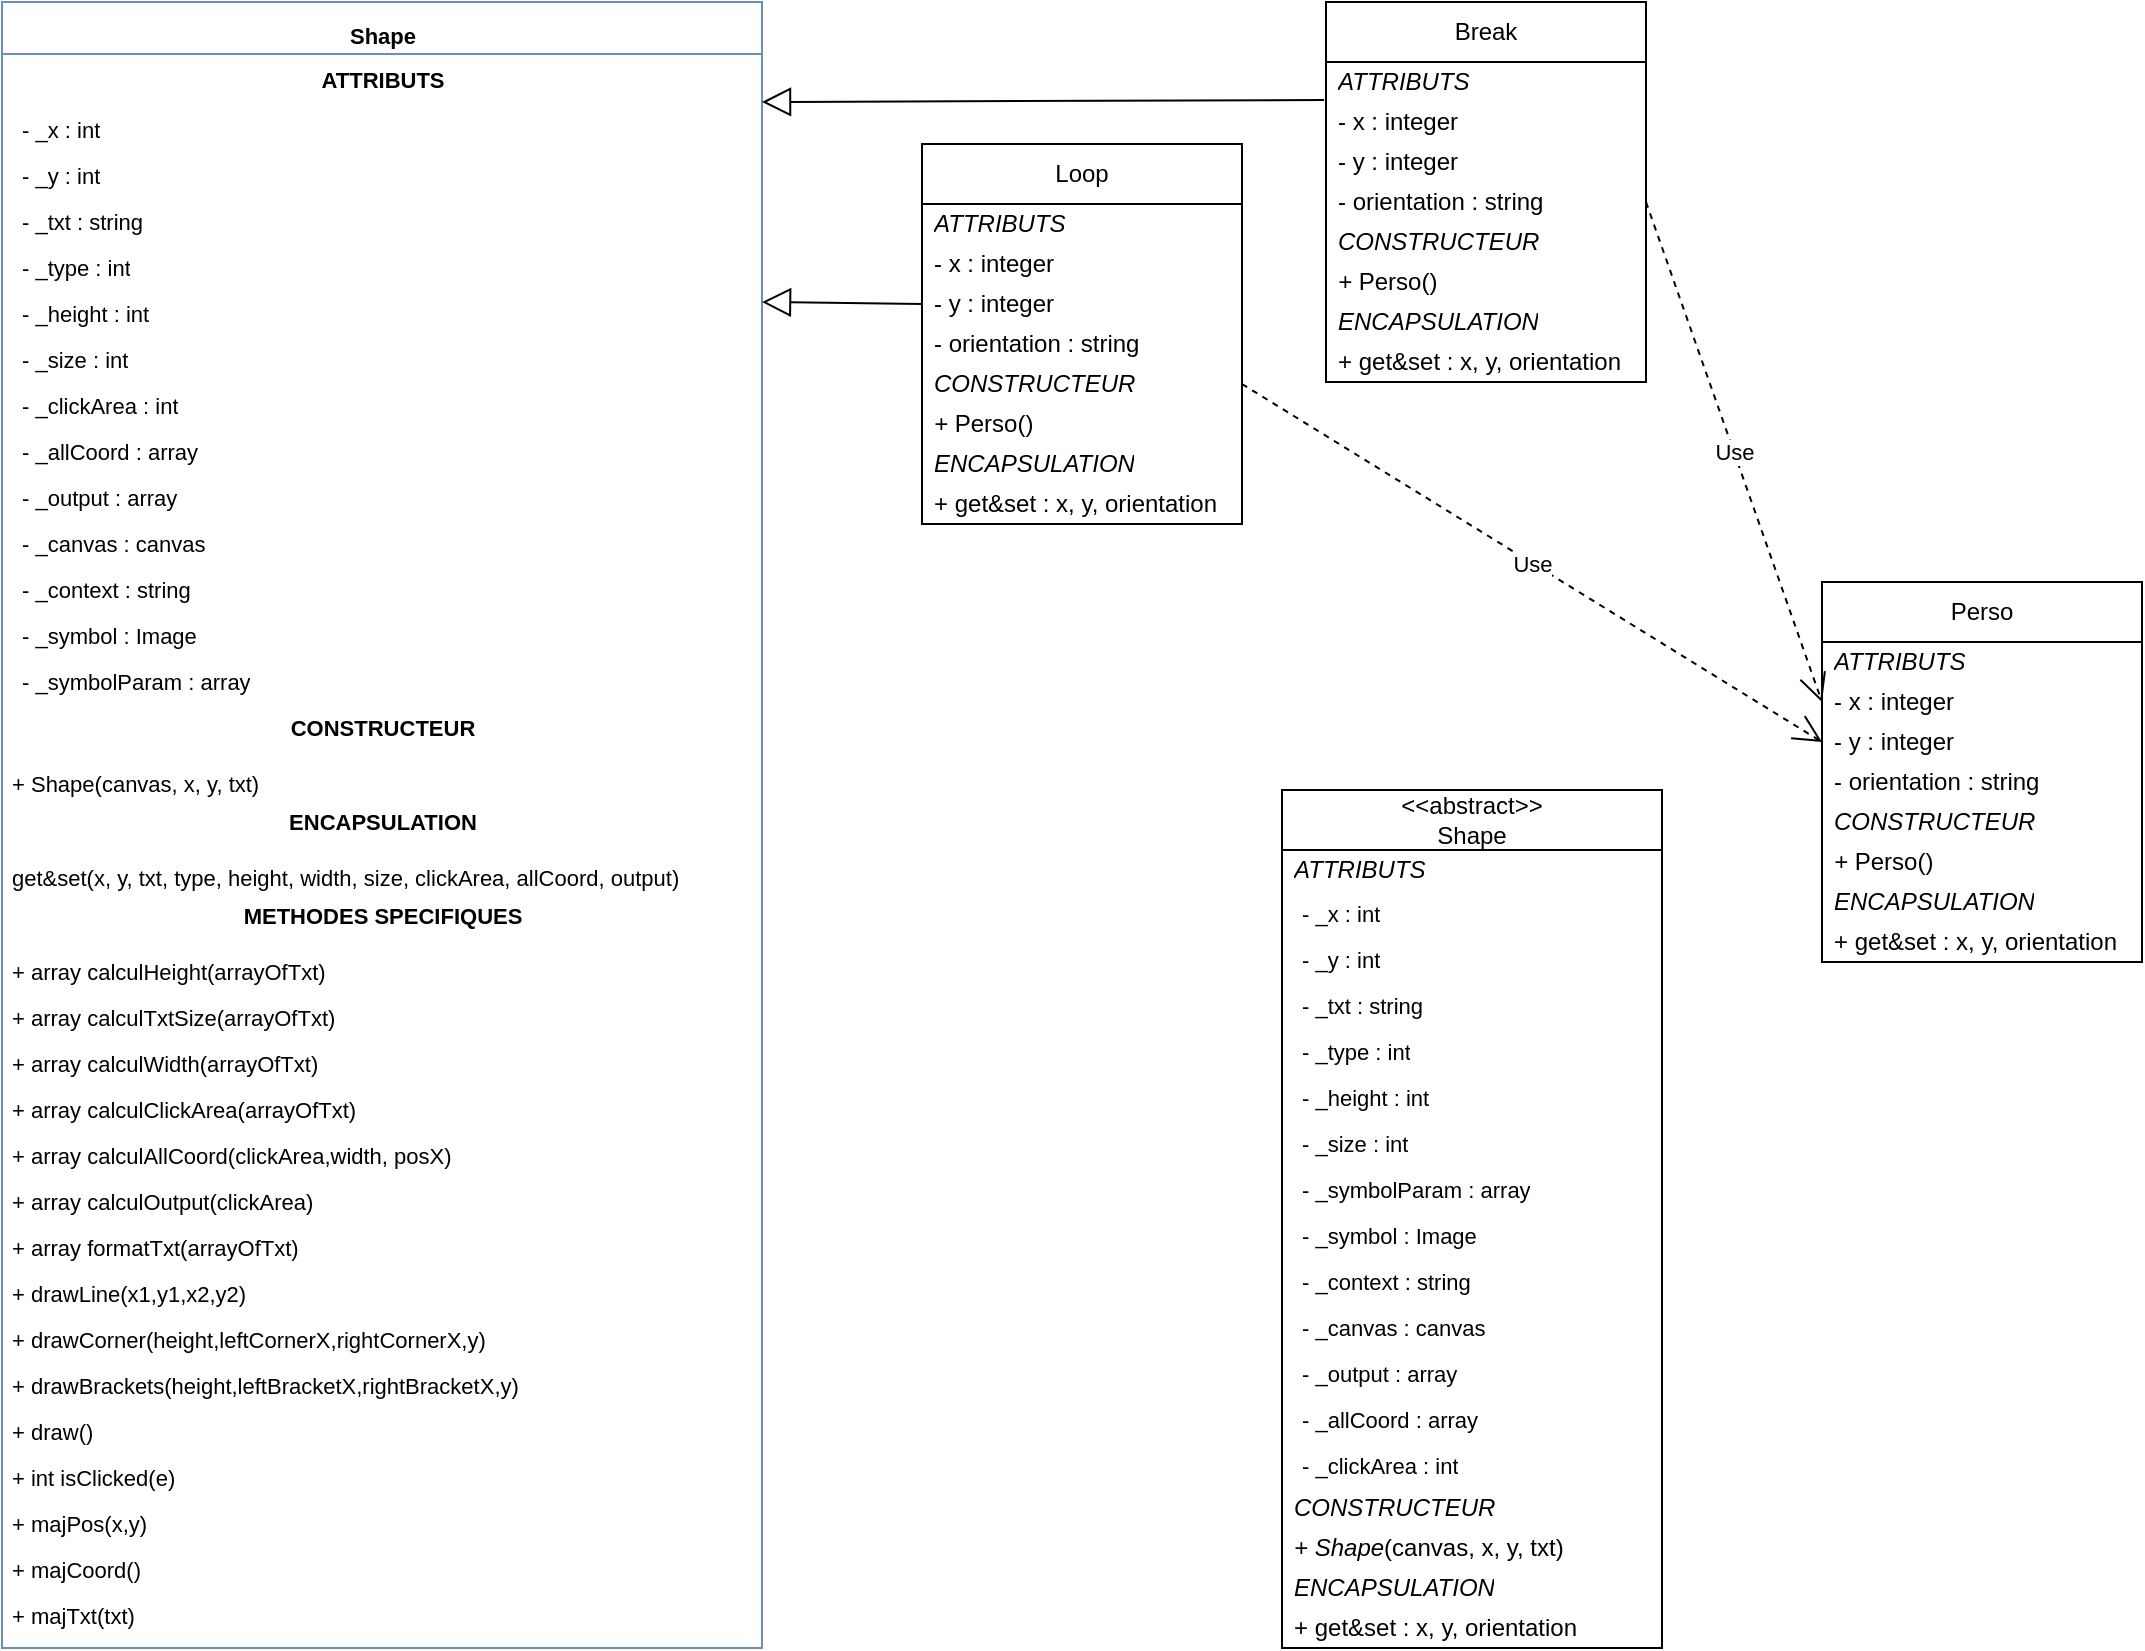 <mxfile version="22.0.0" type="device">
  <diagram id="C5RBs43oDa-KdzZeNtuy" name="Page-1">
    <mxGraphModel dx="1434" dy="758" grid="1" gridSize="10" guides="1" tooltips="1" connect="1" arrows="1" fold="1" page="1" pageScale="1" pageWidth="1169" pageHeight="827" background="#FFFFFF" math="0" shadow="0">
      <root>
        <object label="" id="WIyWlLk6GJQsqaUBKTNV-0">
          <mxCell />
        </object>
        <mxCell id="WIyWlLk6GJQsqaUBKTNV-1" parent="WIyWlLk6GJQsqaUBKTNV-0" />
        <mxCell id="eObDILiY486qWF8WniHs-0" value="Shape" style="swimlane;fontStyle=1;align=center;verticalAlign=top;childLayout=stackLayout;horizontal=1;startSize=26;horizontalStack=0;resizeParent=1;resizeParentMax=0;resizeLast=0;collapsible=1;marginBottom=0;fillColor=none;strokeColor=#6c8ebf;fontSize=11;spacingTop=0;spacing=6;spacingLeft=0;spacingBottom=0;spacingRight=0;html=1;fontFamily=Helvetica;" parent="WIyWlLk6GJQsqaUBKTNV-1" vertex="1">
          <mxGeometry x="60" y="10" width="380" height="823" as="geometry">
            <mxRectangle x="395" y="210" width="100" height="30" as="alternateBounds" />
          </mxGeometry>
        </mxCell>
        <mxCell id="eObDILiY486qWF8WniHs-17" value="ATTRIBUTS" style="text;align=center;fontStyle=1;verticalAlign=middle;spacingLeft=0;spacingRight=0;strokeColor=none;rotatable=0;points=[[0,0.5],[1,0.5]];portConstraint=eastwest;fontSize=11;spacingTop=0;spacing=5;spacingBottom=0;html=1;fillColor=none;fontFamily=Helvetica;" parent="eObDILiY486qWF8WniHs-0" vertex="1">
          <mxGeometry y="26" width="380" height="26" as="geometry" />
        </mxCell>
        <mxCell id="eObDILiY486qWF8WniHs-1" value="- _x : int" style="text;strokeColor=none;fillColor=none;align=left;verticalAlign=middle;spacingLeft=5;spacingRight=0;overflow=hidden;rotatable=0;points=[[0,0.5],[1,0.5]];portConstraint=eastwest;perimeterSpacing=0;fontSize=11;spacingTop=0;spacing=5;spacingBottom=0;html=1;horizontal=1;fontStyle=0;rounded=0;fontFamily=Helvetica;" parent="eObDILiY486qWF8WniHs-0" vertex="1">
          <mxGeometry y="52" width="380" height="23" as="geometry" />
        </mxCell>
        <mxCell id="eObDILiY486qWF8WniHs-4" value="- _y : int" style="text;strokeColor=none;fillColor=none;align=left;verticalAlign=middle;spacingLeft=5;spacingRight=0;overflow=hidden;rotatable=0;points=[[0,0.5],[1,0.5]];portConstraint=eastwest;perimeterSpacing=0;fontSize=11;spacingTop=0;spacing=5;spacingBottom=0;html=1;fontFamily=Helvetica;" parent="eObDILiY486qWF8WniHs-0" vertex="1">
          <mxGeometry y="75" width="380" height="23" as="geometry" />
        </mxCell>
        <mxCell id="eObDILiY486qWF8WniHs-5" value="- _txt : string" style="text;strokeColor=none;fillColor=none;align=left;verticalAlign=middle;spacingLeft=5;spacingRight=0;overflow=hidden;rotatable=0;points=[[0,0.5],[1,0.5]];portConstraint=eastwest;perimeterSpacing=0;fontSize=11;spacingTop=0;spacing=5;spacingBottom=0;html=1;fontFamily=Helvetica;" parent="eObDILiY486qWF8WniHs-0" vertex="1">
          <mxGeometry y="98" width="380" height="23" as="geometry" />
        </mxCell>
        <mxCell id="eObDILiY486qWF8WniHs-6" value="- _type : int" style="text;strokeColor=none;fillColor=none;align=left;verticalAlign=middle;spacingLeft=5;spacingRight=0;overflow=hidden;rotatable=0;points=[[0,0.5],[1,0.5]];portConstraint=eastwest;perimeterSpacing=0;fontSize=11;spacingTop=0;spacing=5;spacingBottom=0;html=1;fontFamily=Helvetica;" parent="eObDILiY486qWF8WniHs-0" vertex="1">
          <mxGeometry y="121" width="380" height="23" as="geometry" />
        </mxCell>
        <mxCell id="eObDILiY486qWF8WniHs-7" value="- _height : int" style="text;strokeColor=none;fillColor=none;align=left;verticalAlign=middle;spacingLeft=5;spacingRight=0;overflow=hidden;rotatable=0;points=[[0,0.5],[1,0.5]];portConstraint=eastwest;perimeterSpacing=0;fontSize=11;spacingTop=0;spacing=5;spacingBottom=0;html=1;fontFamily=Helvetica;" parent="eObDILiY486qWF8WniHs-0" vertex="1">
          <mxGeometry y="144" width="380" height="23" as="geometry" />
        </mxCell>
        <mxCell id="eObDILiY486qWF8WniHs-8" value="- _size : int" style="text;strokeColor=none;fillColor=none;align=left;verticalAlign=middle;spacingLeft=5;spacingRight=0;overflow=hidden;rotatable=0;points=[[0,0.5],[1,0.5]];portConstraint=eastwest;perimeterSpacing=0;fontSize=11;spacingTop=0;spacing=5;spacingBottom=0;html=1;fontFamily=Helvetica;" parent="eObDILiY486qWF8WniHs-0" vertex="1">
          <mxGeometry y="167" width="380" height="23" as="geometry" />
        </mxCell>
        <mxCell id="eObDILiY486qWF8WniHs-10" value="- _clickArea : int" style="text;strokeColor=none;fillColor=none;align=left;verticalAlign=middle;spacingLeft=5;spacingRight=0;overflow=hidden;rotatable=0;points=[[0,0.5],[1,0.5]];portConstraint=eastwest;perimeterSpacing=0;fontSize=11;spacingTop=0;spacing=5;spacingBottom=0;html=1;fontFamily=Helvetica;" parent="eObDILiY486qWF8WniHs-0" vertex="1">
          <mxGeometry y="190" width="380" height="23" as="geometry" />
        </mxCell>
        <mxCell id="eObDILiY486qWF8WniHs-9" value="- _allCoord : array" style="text;strokeColor=none;fillColor=none;align=left;verticalAlign=middle;spacingLeft=5;spacingRight=0;overflow=hidden;rotatable=0;points=[[0,0.5],[1,0.5]];portConstraint=eastwest;perimeterSpacing=0;fontSize=11;spacingTop=0;spacing=5;spacingBottom=0;html=1;fontFamily=Helvetica;" parent="eObDILiY486qWF8WniHs-0" vertex="1">
          <mxGeometry y="213" width="380" height="23" as="geometry" />
        </mxCell>
        <mxCell id="eObDILiY486qWF8WniHs-12" value="- _output : array" style="text;strokeColor=none;fillColor=none;align=left;verticalAlign=middle;spacingLeft=5;spacingRight=0;overflow=hidden;rotatable=0;points=[[0,0.5],[1,0.5]];portConstraint=eastwest;perimeterSpacing=0;fontSize=11;spacingTop=0;spacing=5;spacingBottom=0;html=1;fontFamily=Helvetica;" parent="eObDILiY486qWF8WniHs-0" vertex="1">
          <mxGeometry y="236" width="380" height="23" as="geometry" />
        </mxCell>
        <mxCell id="eObDILiY486qWF8WniHs-14" value="- _canvas : canvas" style="text;strokeColor=none;fillColor=none;align=left;verticalAlign=middle;spacingLeft=5;spacingRight=0;overflow=hidden;rotatable=0;points=[[0,0.5],[1,0.5]];portConstraint=eastwest;perimeterSpacing=0;fontSize=11;spacingTop=0;spacing=5;spacingBottom=0;html=1;fontFamily=Helvetica;" parent="eObDILiY486qWF8WniHs-0" vertex="1">
          <mxGeometry y="259" width="380" height="23" as="geometry" />
        </mxCell>
        <mxCell id="eObDILiY486qWF8WniHs-13" value="- _context : string" style="text;strokeColor=none;fillColor=none;align=left;verticalAlign=middle;spacingLeft=5;spacingRight=0;overflow=hidden;rotatable=0;points=[[0,0.5],[1,0.5]];portConstraint=eastwest;perimeterSpacing=0;fontSize=11;spacingTop=0;spacing=5;spacingBottom=0;html=1;fontFamily=Helvetica;" parent="eObDILiY486qWF8WniHs-0" vertex="1">
          <mxGeometry y="282" width="380" height="23" as="geometry" />
        </mxCell>
        <mxCell id="eObDILiY486qWF8WniHs-15" value="- _symbol : Image" style="text;strokeColor=none;fillColor=none;align=left;verticalAlign=middle;spacingLeft=5;spacingRight=0;overflow=hidden;rotatable=0;points=[[0,0.5],[1,0.5]];portConstraint=eastwest;perimeterSpacing=0;fontSize=11;spacingTop=0;spacing=5;spacingBottom=0;html=1;fontFamily=Helvetica;" parent="eObDILiY486qWF8WniHs-0" vertex="1">
          <mxGeometry y="305" width="380" height="23" as="geometry" />
        </mxCell>
        <mxCell id="eObDILiY486qWF8WniHs-11" value="- _symbolParam : array" style="text;strokeColor=none;fillColor=none;align=left;verticalAlign=middle;spacingLeft=5;spacingRight=0;overflow=hidden;rotatable=0;points=[[0,0.5],[1,0.5]];portConstraint=eastwest;perimeterSpacing=0;fontSize=11;spacingTop=0;spacing=5;spacingBottom=0;html=1;fontFamily=Helvetica;" parent="eObDILiY486qWF8WniHs-0" vertex="1">
          <mxGeometry y="328" width="380" height="23" as="geometry" />
        </mxCell>
        <mxCell id="eObDILiY486qWF8WniHs-18" value="CONSTRUCTEUR" style="text;align=center;fontStyle=1;verticalAlign=middle;spacingLeft=0;spacingRight=0;rotatable=0;points=[[0,0.5],[1,0.5]];portConstraint=eastwest;fillColor=none;perimeterSpacing=0;fontSize=11;spacingTop=0;spacing=5;spacingBottom=0;html=1;fontFamily=Helvetica;" parent="eObDILiY486qWF8WniHs-0" vertex="1">
          <mxGeometry y="351" width="380" height="24" as="geometry" />
        </mxCell>
        <mxCell id="eObDILiY486qWF8WniHs-3" value="+ Shape(canvas, x, y, txt)" style="text;strokeColor=none;fillColor=none;align=left;verticalAlign=top;spacingLeft=0;spacingRight=0;overflow=hidden;rotatable=0;points=[[0,0.5],[1,0.5]];portConstraint=eastwest;perimeterSpacing=0;fontSize=11;spacingTop=0;spacing=5;spacingBottom=0;html=1;fontFamily=Helvetica;" parent="eObDILiY486qWF8WniHs-0" vertex="1">
          <mxGeometry y="375" width="380" height="23" as="geometry" />
        </mxCell>
        <mxCell id="eObDILiY486qWF8WniHs-39" value="ENCAPSULATION" style="text;align=center;fontStyle=1;verticalAlign=middle;spacingLeft=0;spacingRight=0;rotatable=0;points=[[0,0.5],[1,0.5]];portConstraint=eastwest;fillColor=none;perimeterSpacing=0;fontSize=11;spacingTop=0;spacing=5;spacingBottom=0;html=1;fontFamily=Helvetica;" parent="eObDILiY486qWF8WniHs-0" vertex="1">
          <mxGeometry y="398" width="380" height="24" as="geometry" />
        </mxCell>
        <mxCell id="eObDILiY486qWF8WniHs-40" value="get&amp;amp;set(x, y, txt, type, height, width, size, clickArea, allCoord, output)" style="text;strokeColor=none;fillColor=none;align=left;verticalAlign=top;spacingLeft=0;spacingRight=0;overflow=hidden;rotatable=0;points=[[0,0.5],[1,0.5]];portConstraint=eastwest;perimeterSpacing=0;fontSize=11;spacingTop=0;spacing=5;spacingBottom=0;html=1;fontFamily=Helvetica;" parent="eObDILiY486qWF8WniHs-0" vertex="1">
          <mxGeometry y="422" width="380" height="23" as="geometry" />
        </mxCell>
        <mxCell id="eObDILiY486qWF8WniHs-41" value="METHODES SPECIFIQUES" style="text;align=center;fontStyle=1;verticalAlign=middle;spacingLeft=0;spacingRight=0;rotatable=0;points=[[0,0.5],[1,0.5]];portConstraint=eastwest;fillColor=none;perimeterSpacing=0;fontSize=11;spacingTop=0;spacing=5;spacingBottom=0;html=1;fontFamily=Helvetica;" parent="eObDILiY486qWF8WniHs-0" vertex="1">
          <mxGeometry y="445" width="380" height="24" as="geometry" />
        </mxCell>
        <mxCell id="eObDILiY486qWF8WniHs-43" value="+ array calculHeight(arrayOfTxt)" style="text;strokeColor=none;fillColor=none;align=left;verticalAlign=top;spacingLeft=0;spacingRight=0;overflow=hidden;rotatable=0;points=[[0,0.5],[1,0.5]];portConstraint=eastwest;perimeterSpacing=0;fontSize=11;spacingTop=0;spacing=5;spacingBottom=0;html=1;fontFamily=Helvetica;" parent="eObDILiY486qWF8WniHs-0" vertex="1">
          <mxGeometry y="469" width="380" height="23" as="geometry" />
        </mxCell>
        <mxCell id="eObDILiY486qWF8WniHs-44" value="+ array calculTxtSize(arrayOfTxt)" style="text;strokeColor=none;fillColor=none;align=left;verticalAlign=top;spacingLeft=0;spacingRight=0;overflow=hidden;rotatable=0;points=[[0,0.5],[1,0.5]];portConstraint=eastwest;perimeterSpacing=0;fontSize=11;spacingTop=0;spacing=5;spacingBottom=0;html=1;fontFamily=Helvetica;" parent="eObDILiY486qWF8WniHs-0" vertex="1">
          <mxGeometry y="492" width="380" height="23" as="geometry" />
        </mxCell>
        <mxCell id="eObDILiY486qWF8WniHs-45" value="+ array calculWidth(arrayOfTxt)" style="text;strokeColor=none;fillColor=none;align=left;verticalAlign=top;spacingLeft=0;spacingRight=0;overflow=hidden;rotatable=0;points=[[0,0.5],[1,0.5]];portConstraint=eastwest;perimeterSpacing=0;fontSize=11;spacingTop=0;spacing=5;spacingBottom=0;html=1;fontFamily=Helvetica;" parent="eObDILiY486qWF8WniHs-0" vertex="1">
          <mxGeometry y="515" width="380" height="23" as="geometry" />
        </mxCell>
        <mxCell id="eObDILiY486qWF8WniHs-46" value="+ array calculClickArea(arrayOfTxt)" style="text;strokeColor=none;fillColor=none;align=left;verticalAlign=top;spacingLeft=0;spacingRight=0;overflow=hidden;rotatable=0;points=[[0,0.5],[1,0.5]];portConstraint=eastwest;perimeterSpacing=0;fontSize=11;spacingTop=0;spacing=5;spacingBottom=0;html=1;fontFamily=Helvetica;" parent="eObDILiY486qWF8WniHs-0" vertex="1">
          <mxGeometry y="538" width="380" height="23" as="geometry" />
        </mxCell>
        <mxCell id="eObDILiY486qWF8WniHs-47" value="+ array calculAllCoord(clickArea,width, posX)" style="text;strokeColor=none;fillColor=none;align=left;verticalAlign=top;spacingLeft=0;spacingRight=0;overflow=hidden;rotatable=0;points=[[0,0.5],[1,0.5]];portConstraint=eastwest;perimeterSpacing=0;fontSize=11;spacingTop=0;spacing=5;spacingBottom=0;html=1;fontFamily=Helvetica;" parent="eObDILiY486qWF8WniHs-0" vertex="1">
          <mxGeometry y="561" width="380" height="23" as="geometry" />
        </mxCell>
        <mxCell id="eObDILiY486qWF8WniHs-48" value="+ array calculOutput(clickArea)" style="text;strokeColor=none;fillColor=none;align=left;verticalAlign=top;spacingLeft=0;spacingRight=0;overflow=hidden;rotatable=0;points=[[0,0.5],[1,0.5]];portConstraint=eastwest;perimeterSpacing=0;fontSize=11;spacingTop=0;spacing=5;spacingBottom=0;html=1;fontFamily=Helvetica;" parent="eObDILiY486qWF8WniHs-0" vertex="1">
          <mxGeometry y="584" width="380" height="23" as="geometry" />
        </mxCell>
        <mxCell id="eObDILiY486qWF8WniHs-49" value="+ array formatTxt(arrayOfTxt)" style="text;strokeColor=none;fillColor=none;align=left;verticalAlign=top;spacingLeft=0;spacingRight=0;overflow=hidden;rotatable=0;points=[[0,0.5],[1,0.5]];portConstraint=eastwest;perimeterSpacing=0;fontSize=11;spacingTop=0;spacing=5;spacingBottom=0;html=1;fontFamily=Helvetica;" parent="eObDILiY486qWF8WniHs-0" vertex="1">
          <mxGeometry y="607" width="380" height="23" as="geometry" />
        </mxCell>
        <mxCell id="eObDILiY486qWF8WniHs-50" value="+ drawLine(x1,y1,x2,y2)" style="text;strokeColor=none;fillColor=none;align=left;verticalAlign=top;spacingLeft=0;spacingRight=0;overflow=hidden;rotatable=0;points=[[0,0.5],[1,0.5]];portConstraint=eastwest;perimeterSpacing=0;fontSize=11;spacingTop=0;spacing=5;spacingBottom=0;html=1;fontFamily=Helvetica;" parent="eObDILiY486qWF8WniHs-0" vertex="1">
          <mxGeometry y="630" width="380" height="23" as="geometry" />
        </mxCell>
        <mxCell id="eObDILiY486qWF8WniHs-51" value="+ drawCorner(height,leftCornerX,rightCornerX,y)" style="text;strokeColor=none;fillColor=none;align=left;verticalAlign=top;spacingLeft=0;spacingRight=0;overflow=hidden;rotatable=0;points=[[0,0.5],[1,0.5]];portConstraint=eastwest;perimeterSpacing=0;fontSize=11;spacingTop=0;spacing=5;spacingBottom=0;html=1;fontFamily=Helvetica;" parent="eObDILiY486qWF8WniHs-0" vertex="1">
          <mxGeometry y="653" width="380" height="23" as="geometry" />
        </mxCell>
        <mxCell id="eObDILiY486qWF8WniHs-52" value="+ drawBrackets(height,leftBracketX,rightBracketX,y)" style="text;strokeColor=none;fillColor=none;align=left;verticalAlign=top;spacingLeft=0;spacingRight=0;overflow=hidden;rotatable=0;points=[[0,0.5],[1,0.5]];portConstraint=eastwest;perimeterSpacing=0;fontSize=11;spacingTop=0;spacing=5;spacingBottom=0;html=1;fontFamily=Helvetica;" parent="eObDILiY486qWF8WniHs-0" vertex="1">
          <mxGeometry y="676" width="380" height="23" as="geometry" />
        </mxCell>
        <mxCell id="eObDILiY486qWF8WniHs-53" value="+ draw()" style="text;strokeColor=none;fillColor=none;align=left;verticalAlign=top;spacingLeft=0;spacingRight=0;overflow=hidden;rotatable=0;points=[[0,0.5],[1,0.5]];portConstraint=eastwest;perimeterSpacing=0;fontSize=11;spacingTop=0;spacing=5;spacingBottom=0;html=1;fontFamily=Helvetica;" parent="eObDILiY486qWF8WniHs-0" vertex="1">
          <mxGeometry y="699" width="380" height="23" as="geometry" />
        </mxCell>
        <mxCell id="eObDILiY486qWF8WniHs-54" value="+ int isClicked(e)" style="text;strokeColor=none;fillColor=none;align=left;verticalAlign=top;spacingLeft=0;spacingRight=0;overflow=hidden;rotatable=0;points=[[0,0.5],[1,0.5]];portConstraint=eastwest;perimeterSpacing=0;fontSize=11;spacingTop=0;spacing=5;spacingBottom=0;html=1;fontFamily=Helvetica;" parent="eObDILiY486qWF8WniHs-0" vertex="1">
          <mxGeometry y="722" width="380" height="23" as="geometry" />
        </mxCell>
        <mxCell id="eObDILiY486qWF8WniHs-55" value="+ majPos(x,y)" style="text;strokeColor=none;fillColor=none;align=left;verticalAlign=top;spacingLeft=0;spacingRight=0;overflow=hidden;rotatable=0;points=[[0,0.5],[1,0.5]];portConstraint=eastwest;perimeterSpacing=0;fontSize=11;spacingTop=0;spacing=5;spacingBottom=0;html=1;fontFamily=Helvetica;" parent="eObDILiY486qWF8WniHs-0" vertex="1">
          <mxGeometry y="745" width="380" height="23" as="geometry" />
        </mxCell>
        <mxCell id="eObDILiY486qWF8WniHs-56" value="+ majCoord()" style="text;strokeColor=none;fillColor=none;align=left;verticalAlign=top;spacingLeft=0;spacingRight=0;overflow=hidden;rotatable=0;points=[[0,0.5],[1,0.5]];portConstraint=eastwest;perimeterSpacing=0;fontSize=11;spacingTop=0;spacing=5;spacingBottom=0;html=1;fontFamily=Helvetica;" parent="eObDILiY486qWF8WniHs-0" vertex="1">
          <mxGeometry y="768" width="380" height="23" as="geometry" />
        </mxCell>
        <mxCell id="eObDILiY486qWF8WniHs-57" value="+ majTxt(txt)" style="text;strokeColor=none;fillColor=none;align=left;verticalAlign=top;spacingLeft=0;spacingRight=0;overflow=hidden;rotatable=0;points=[[0,0.5],[1,0.5]];portConstraint=eastwest;perimeterSpacing=0;fontSize=11;spacingTop=0;spacing=5;spacingBottom=0;html=1;fontFamily=Helvetica;" parent="eObDILiY486qWF8WniHs-0" vertex="1">
          <mxGeometry y="791" width="380" height="32" as="geometry" />
        </mxCell>
        <mxCell id="jReY5tnEvBA8gq-XODpn-18" value="" style="endArrow=block;endFill=0;endSize=12;html=1;rounded=0;exitX=0;exitY=0.75;exitDx=0;exitDy=0;" parent="WIyWlLk6GJQsqaUBKTNV-1" edge="1">
          <mxGeometry width="160" relative="1" as="geometry">
            <mxPoint x="520" y="161" as="sourcePoint" />
            <mxPoint x="440" y="160" as="targetPoint" />
          </mxGeometry>
        </mxCell>
        <mxCell id="jReY5tnEvBA8gq-XODpn-20" value="" style="endArrow=block;endFill=0;endSize=12;html=1;rounded=0;exitX=-0.006;exitY=-0.05;exitDx=0;exitDy=0;exitPerimeter=0;" parent="WIyWlLk6GJQsqaUBKTNV-1" edge="1" source="Cp5dXDAyoMlp6LhII3mg-16">
          <mxGeometry width="160" relative="1" as="geometry">
            <mxPoint x="520" y="61" as="sourcePoint" />
            <mxPoint x="440" y="60" as="targetPoint" />
          </mxGeometry>
        </mxCell>
        <mxCell id="Cp5dXDAyoMlp6LhII3mg-0" value="Perso" style="swimlane;fontStyle=0;childLayout=stackLayout;horizontal=1;startSize=30;horizontalStack=0;resizeParent=1;resizeParentMax=0;resizeLast=0;collapsible=1;marginBottom=0;whiteSpace=wrap;html=1;" vertex="1" parent="WIyWlLk6GJQsqaUBKTNV-1">
          <mxGeometry x="970" y="300" width="160" height="190" as="geometry" />
        </mxCell>
        <mxCell id="Cp5dXDAyoMlp6LhII3mg-1" value="&lt;i&gt;ATTRIBUTS&lt;/i&gt;" style="text;strokeColor=none;fillColor=none;align=left;verticalAlign=middle;spacingLeft=4;spacingRight=4;overflow=hidden;points=[[0,0.5],[1,0.5]];portConstraint=eastwest;rotatable=0;whiteSpace=wrap;html=1;" vertex="1" parent="Cp5dXDAyoMlp6LhII3mg-0">
          <mxGeometry y="30" width="160" height="20" as="geometry" />
        </mxCell>
        <mxCell id="Cp5dXDAyoMlp6LhII3mg-2" value="- x : integer" style="text;strokeColor=none;fillColor=none;align=left;verticalAlign=middle;spacingLeft=4;spacingRight=4;overflow=hidden;points=[[0,0.5],[1,0.5]];portConstraint=eastwest;rotatable=0;whiteSpace=wrap;html=1;" vertex="1" parent="Cp5dXDAyoMlp6LhII3mg-0">
          <mxGeometry y="50" width="160" height="20" as="geometry" />
        </mxCell>
        <mxCell id="Cp5dXDAyoMlp6LhII3mg-3" value="- y : integer" style="text;strokeColor=none;fillColor=none;align=left;verticalAlign=middle;spacingLeft=4;spacingRight=4;overflow=hidden;points=[[0,0.5],[1,0.5]];portConstraint=eastwest;rotatable=0;whiteSpace=wrap;html=1;" vertex="1" parent="Cp5dXDAyoMlp6LhII3mg-0">
          <mxGeometry y="70" width="160" height="20" as="geometry" />
        </mxCell>
        <mxCell id="Cp5dXDAyoMlp6LhII3mg-4" value="- orientation : string" style="text;strokeColor=none;fillColor=none;align=left;verticalAlign=middle;spacingLeft=4;spacingRight=4;overflow=hidden;points=[[0,0.5],[1,0.5]];portConstraint=eastwest;rotatable=0;whiteSpace=wrap;html=1;" vertex="1" parent="Cp5dXDAyoMlp6LhII3mg-0">
          <mxGeometry y="90" width="160" height="20" as="geometry" />
        </mxCell>
        <mxCell id="Cp5dXDAyoMlp6LhII3mg-5" value="&lt;i&gt;CONSTRUCTEUR&lt;/i&gt;" style="text;strokeColor=none;fillColor=none;align=left;verticalAlign=middle;spacingLeft=4;spacingRight=4;overflow=hidden;points=[[0,0.5],[1,0.5]];portConstraint=eastwest;rotatable=0;whiteSpace=wrap;html=1;" vertex="1" parent="Cp5dXDAyoMlp6LhII3mg-0">
          <mxGeometry y="110" width="160" height="20" as="geometry" />
        </mxCell>
        <mxCell id="Cp5dXDAyoMlp6LhII3mg-6" value="&lt;i&gt;+ &lt;/i&gt;Perso()&lt;span style=&quot;white-space: pre;&quot;&gt;&#x9;&lt;/span&gt;" style="text;strokeColor=none;fillColor=none;align=left;verticalAlign=middle;spacingLeft=4;spacingRight=4;overflow=hidden;points=[[0,0.5],[1,0.5]];portConstraint=eastwest;rotatable=0;whiteSpace=wrap;html=1;" vertex="1" parent="Cp5dXDAyoMlp6LhII3mg-0">
          <mxGeometry y="130" width="160" height="20" as="geometry" />
        </mxCell>
        <mxCell id="Cp5dXDAyoMlp6LhII3mg-7" value="&lt;i&gt;ENCAPSULATION&lt;/i&gt;" style="text;strokeColor=none;fillColor=none;align=left;verticalAlign=middle;spacingLeft=4;spacingRight=4;overflow=hidden;points=[[0,0.5],[1,0.5]];portConstraint=eastwest;rotatable=0;whiteSpace=wrap;html=1;" vertex="1" parent="Cp5dXDAyoMlp6LhII3mg-0">
          <mxGeometry y="150" width="160" height="20" as="geometry" />
        </mxCell>
        <mxCell id="Cp5dXDAyoMlp6LhII3mg-8" value="+ get&amp;amp;set : x, y, orientation" style="text;strokeColor=none;fillColor=none;align=left;verticalAlign=middle;spacingLeft=4;spacingRight=4;overflow=hidden;points=[[0,0.5],[1,0.5]];portConstraint=eastwest;rotatable=0;whiteSpace=wrap;html=1;" vertex="1" parent="Cp5dXDAyoMlp6LhII3mg-0">
          <mxGeometry y="170" width="160" height="20" as="geometry" />
        </mxCell>
        <mxCell id="Cp5dXDAyoMlp6LhII3mg-13" value="Use" style="endArrow=open;endSize=12;dashed=1;html=1;rounded=0;exitX=1;exitY=0.5;exitDx=0;exitDy=0;entryX=0;entryY=0.5;entryDx=0;entryDy=0;" edge="1" parent="WIyWlLk6GJQsqaUBKTNV-1" target="Cp5dXDAyoMlp6LhII3mg-2" source="Cp5dXDAyoMlp6LhII3mg-18">
          <mxGeometry width="160" relative="1" as="geometry">
            <mxPoint x="660" y="85" as="sourcePoint" />
            <mxPoint x="930" y="350" as="targetPoint" />
          </mxGeometry>
        </mxCell>
        <mxCell id="Cp5dXDAyoMlp6LhII3mg-14" value="Break" style="swimlane;fontStyle=0;childLayout=stackLayout;horizontal=1;startSize=30;horizontalStack=0;resizeParent=1;resizeParentMax=0;resizeLast=0;collapsible=1;marginBottom=0;whiteSpace=wrap;html=1;" vertex="1" parent="WIyWlLk6GJQsqaUBKTNV-1">
          <mxGeometry x="722" y="10" width="160" height="190" as="geometry" />
        </mxCell>
        <mxCell id="Cp5dXDAyoMlp6LhII3mg-15" value="&lt;i&gt;ATTRIBUTS&lt;/i&gt;" style="text;strokeColor=none;fillColor=none;align=left;verticalAlign=middle;spacingLeft=4;spacingRight=4;overflow=hidden;points=[[0,0.5],[1,0.5]];portConstraint=eastwest;rotatable=0;whiteSpace=wrap;html=1;" vertex="1" parent="Cp5dXDAyoMlp6LhII3mg-14">
          <mxGeometry y="30" width="160" height="20" as="geometry" />
        </mxCell>
        <mxCell id="Cp5dXDAyoMlp6LhII3mg-16" value="- x : integer" style="text;strokeColor=none;fillColor=none;align=left;verticalAlign=middle;spacingLeft=4;spacingRight=4;overflow=hidden;points=[[0,0.5],[1,0.5]];portConstraint=eastwest;rotatable=0;whiteSpace=wrap;html=1;" vertex="1" parent="Cp5dXDAyoMlp6LhII3mg-14">
          <mxGeometry y="50" width="160" height="20" as="geometry" />
        </mxCell>
        <mxCell id="Cp5dXDAyoMlp6LhII3mg-17" value="- y : integer" style="text;strokeColor=none;fillColor=none;align=left;verticalAlign=middle;spacingLeft=4;spacingRight=4;overflow=hidden;points=[[0,0.5],[1,0.5]];portConstraint=eastwest;rotatable=0;whiteSpace=wrap;html=1;" vertex="1" parent="Cp5dXDAyoMlp6LhII3mg-14">
          <mxGeometry y="70" width="160" height="20" as="geometry" />
        </mxCell>
        <mxCell id="Cp5dXDAyoMlp6LhII3mg-18" value="- orientation : string" style="text;strokeColor=none;fillColor=none;align=left;verticalAlign=middle;spacingLeft=4;spacingRight=4;overflow=hidden;points=[[0,0.5],[1,0.5]];portConstraint=eastwest;rotatable=0;whiteSpace=wrap;html=1;" vertex="1" parent="Cp5dXDAyoMlp6LhII3mg-14">
          <mxGeometry y="90" width="160" height="20" as="geometry" />
        </mxCell>
        <mxCell id="Cp5dXDAyoMlp6LhII3mg-19" value="&lt;i&gt;CONSTRUCTEUR&lt;/i&gt;" style="text;strokeColor=none;fillColor=none;align=left;verticalAlign=middle;spacingLeft=4;spacingRight=4;overflow=hidden;points=[[0,0.5],[1,0.5]];portConstraint=eastwest;rotatable=0;whiteSpace=wrap;html=1;" vertex="1" parent="Cp5dXDAyoMlp6LhII3mg-14">
          <mxGeometry y="110" width="160" height="20" as="geometry" />
        </mxCell>
        <mxCell id="Cp5dXDAyoMlp6LhII3mg-20" value="&lt;i&gt;+ &lt;/i&gt;Perso()&lt;span style=&quot;white-space: pre;&quot;&gt;&#x9;&lt;/span&gt;" style="text;strokeColor=none;fillColor=none;align=left;verticalAlign=middle;spacingLeft=4;spacingRight=4;overflow=hidden;points=[[0,0.5],[1,0.5]];portConstraint=eastwest;rotatable=0;whiteSpace=wrap;html=1;" vertex="1" parent="Cp5dXDAyoMlp6LhII3mg-14">
          <mxGeometry y="130" width="160" height="20" as="geometry" />
        </mxCell>
        <mxCell id="Cp5dXDAyoMlp6LhII3mg-21" value="&lt;i&gt;ENCAPSULATION&lt;/i&gt;" style="text;strokeColor=none;fillColor=none;align=left;verticalAlign=middle;spacingLeft=4;spacingRight=4;overflow=hidden;points=[[0,0.5],[1,0.5]];portConstraint=eastwest;rotatable=0;whiteSpace=wrap;html=1;" vertex="1" parent="Cp5dXDAyoMlp6LhII3mg-14">
          <mxGeometry y="150" width="160" height="20" as="geometry" />
        </mxCell>
        <mxCell id="Cp5dXDAyoMlp6LhII3mg-22" value="+ get&amp;amp;set : x, y, orientation" style="text;strokeColor=none;fillColor=none;align=left;verticalAlign=middle;spacingLeft=4;spacingRight=4;overflow=hidden;points=[[0,0.5],[1,0.5]];portConstraint=eastwest;rotatable=0;whiteSpace=wrap;html=1;" vertex="1" parent="Cp5dXDAyoMlp6LhII3mg-14">
          <mxGeometry y="170" width="160" height="20" as="geometry" />
        </mxCell>
        <mxCell id="Cp5dXDAyoMlp6LhII3mg-23" value="Loop" style="swimlane;fontStyle=0;childLayout=stackLayout;horizontal=1;startSize=30;horizontalStack=0;resizeParent=1;resizeParentMax=0;resizeLast=0;collapsible=1;marginBottom=0;whiteSpace=wrap;html=1;" vertex="1" parent="WIyWlLk6GJQsqaUBKTNV-1">
          <mxGeometry x="520" y="81" width="160" height="190" as="geometry" />
        </mxCell>
        <mxCell id="Cp5dXDAyoMlp6LhII3mg-24" value="&lt;i&gt;ATTRIBUTS&lt;/i&gt;" style="text;strokeColor=none;fillColor=none;align=left;verticalAlign=middle;spacingLeft=4;spacingRight=4;overflow=hidden;points=[[0,0.5],[1,0.5]];portConstraint=eastwest;rotatable=0;whiteSpace=wrap;html=1;" vertex="1" parent="Cp5dXDAyoMlp6LhII3mg-23">
          <mxGeometry y="30" width="160" height="20" as="geometry" />
        </mxCell>
        <mxCell id="Cp5dXDAyoMlp6LhII3mg-25" value="- x : integer" style="text;strokeColor=none;fillColor=none;align=left;verticalAlign=middle;spacingLeft=4;spacingRight=4;overflow=hidden;points=[[0,0.5],[1,0.5]];portConstraint=eastwest;rotatable=0;whiteSpace=wrap;html=1;" vertex="1" parent="Cp5dXDAyoMlp6LhII3mg-23">
          <mxGeometry y="50" width="160" height="20" as="geometry" />
        </mxCell>
        <mxCell id="Cp5dXDAyoMlp6LhII3mg-26" value="- y : integer" style="text;strokeColor=none;fillColor=none;align=left;verticalAlign=middle;spacingLeft=4;spacingRight=4;overflow=hidden;points=[[0,0.5],[1,0.5]];portConstraint=eastwest;rotatable=0;whiteSpace=wrap;html=1;" vertex="1" parent="Cp5dXDAyoMlp6LhII3mg-23">
          <mxGeometry y="70" width="160" height="20" as="geometry" />
        </mxCell>
        <mxCell id="Cp5dXDAyoMlp6LhII3mg-27" value="- orientation : string" style="text;strokeColor=none;fillColor=none;align=left;verticalAlign=middle;spacingLeft=4;spacingRight=4;overflow=hidden;points=[[0,0.5],[1,0.5]];portConstraint=eastwest;rotatable=0;whiteSpace=wrap;html=1;" vertex="1" parent="Cp5dXDAyoMlp6LhII3mg-23">
          <mxGeometry y="90" width="160" height="20" as="geometry" />
        </mxCell>
        <mxCell id="Cp5dXDAyoMlp6LhII3mg-28" value="&lt;i&gt;CONSTRUCTEUR&lt;/i&gt;" style="text;strokeColor=none;fillColor=none;align=left;verticalAlign=middle;spacingLeft=4;spacingRight=4;overflow=hidden;points=[[0,0.5],[1,0.5]];portConstraint=eastwest;rotatable=0;whiteSpace=wrap;html=1;" vertex="1" parent="Cp5dXDAyoMlp6LhII3mg-23">
          <mxGeometry y="110" width="160" height="20" as="geometry" />
        </mxCell>
        <mxCell id="Cp5dXDAyoMlp6LhII3mg-29" value="&lt;i&gt;+ &lt;/i&gt;Perso()&lt;span style=&quot;white-space: pre;&quot;&gt;&#x9;&lt;/span&gt;" style="text;strokeColor=none;fillColor=none;align=left;verticalAlign=middle;spacingLeft=4;spacingRight=4;overflow=hidden;points=[[0,0.5],[1,0.5]];portConstraint=eastwest;rotatable=0;whiteSpace=wrap;html=1;" vertex="1" parent="Cp5dXDAyoMlp6LhII3mg-23">
          <mxGeometry y="130" width="160" height="20" as="geometry" />
        </mxCell>
        <mxCell id="Cp5dXDAyoMlp6LhII3mg-30" value="&lt;i&gt;ENCAPSULATION&lt;/i&gt;" style="text;strokeColor=none;fillColor=none;align=left;verticalAlign=middle;spacingLeft=4;spacingRight=4;overflow=hidden;points=[[0,0.5],[1,0.5]];portConstraint=eastwest;rotatable=0;whiteSpace=wrap;html=1;" vertex="1" parent="Cp5dXDAyoMlp6LhII3mg-23">
          <mxGeometry y="150" width="160" height="20" as="geometry" />
        </mxCell>
        <mxCell id="Cp5dXDAyoMlp6LhII3mg-31" value="+ get&amp;amp;set : x, y, orientation" style="text;strokeColor=none;fillColor=none;align=left;verticalAlign=middle;spacingLeft=4;spacingRight=4;overflow=hidden;points=[[0,0.5],[1,0.5]];portConstraint=eastwest;rotatable=0;whiteSpace=wrap;html=1;" vertex="1" parent="Cp5dXDAyoMlp6LhII3mg-23">
          <mxGeometry y="170" width="160" height="20" as="geometry" />
        </mxCell>
        <mxCell id="Cp5dXDAyoMlp6LhII3mg-32" value="Use" style="endArrow=open;endSize=12;dashed=1;html=1;rounded=0;exitX=1;exitY=0.5;exitDx=0;exitDy=0;entryX=0;entryY=0.5;entryDx=0;entryDy=0;" edge="1" parent="WIyWlLk6GJQsqaUBKTNV-1" source="Cp5dXDAyoMlp6LhII3mg-28" target="Cp5dXDAyoMlp6LhII3mg-3">
          <mxGeometry width="160" relative="1" as="geometry">
            <mxPoint x="680" y="310" as="sourcePoint" />
            <mxPoint x="866" y="560" as="targetPoint" />
          </mxGeometry>
        </mxCell>
        <mxCell id="Cp5dXDAyoMlp6LhII3mg-33" value="&amp;lt;&amp;lt;abstract&amp;gt;&amp;gt;&lt;br&gt;Shape" style="swimlane;fontStyle=0;childLayout=stackLayout;horizontal=1;startSize=30;horizontalStack=0;resizeParent=1;resizeParentMax=0;resizeLast=0;collapsible=1;marginBottom=0;whiteSpace=wrap;html=1;" vertex="1" parent="WIyWlLk6GJQsqaUBKTNV-1">
          <mxGeometry x="700" y="404" width="190" height="429" as="geometry" />
        </mxCell>
        <mxCell id="Cp5dXDAyoMlp6LhII3mg-34" value="&lt;i&gt;ATTRIBUTS&lt;/i&gt;" style="text;strokeColor=none;fillColor=none;align=left;verticalAlign=middle;spacingLeft=4;spacingRight=4;overflow=hidden;points=[[0,0.5],[1,0.5]];portConstraint=eastwest;rotatable=0;whiteSpace=wrap;html=1;" vertex="1" parent="Cp5dXDAyoMlp6LhII3mg-33">
          <mxGeometry y="30" width="190" height="20" as="geometry" />
        </mxCell>
        <mxCell id="Cp5dXDAyoMlp6LhII3mg-42" value="- _x : int" style="text;strokeColor=none;fillColor=none;align=left;verticalAlign=middle;spacingLeft=5;spacingRight=0;overflow=hidden;rotatable=0;points=[[0,0.5],[1,0.5]];portConstraint=eastwest;perimeterSpacing=0;fontSize=11;spacingTop=0;spacing=5;spacingBottom=0;html=1;horizontal=1;fontStyle=0;rounded=0;fontFamily=Helvetica;" vertex="1" parent="Cp5dXDAyoMlp6LhII3mg-33">
          <mxGeometry y="50" width="190" height="23" as="geometry" />
        </mxCell>
        <mxCell id="Cp5dXDAyoMlp6LhII3mg-43" value="- _y : int" style="text;strokeColor=none;fillColor=none;align=left;verticalAlign=middle;spacingLeft=5;spacingRight=0;overflow=hidden;rotatable=0;points=[[0,0.5],[1,0.5]];portConstraint=eastwest;perimeterSpacing=0;fontSize=11;spacingTop=0;spacing=5;spacingBottom=0;html=1;fontFamily=Helvetica;" vertex="1" parent="Cp5dXDAyoMlp6LhII3mg-33">
          <mxGeometry y="73" width="190" height="23" as="geometry" />
        </mxCell>
        <mxCell id="Cp5dXDAyoMlp6LhII3mg-44" value="- _txt : string" style="text;strokeColor=none;fillColor=none;align=left;verticalAlign=middle;spacingLeft=5;spacingRight=0;overflow=hidden;rotatable=0;points=[[0,0.5],[1,0.5]];portConstraint=eastwest;perimeterSpacing=0;fontSize=11;spacingTop=0;spacing=5;spacingBottom=0;html=1;fontFamily=Helvetica;" vertex="1" parent="Cp5dXDAyoMlp6LhII3mg-33">
          <mxGeometry y="96" width="190" height="23" as="geometry" />
        </mxCell>
        <mxCell id="Cp5dXDAyoMlp6LhII3mg-45" value="- _type : int" style="text;strokeColor=none;fillColor=none;align=left;verticalAlign=middle;spacingLeft=5;spacingRight=0;overflow=hidden;rotatable=0;points=[[0,0.5],[1,0.5]];portConstraint=eastwest;perimeterSpacing=0;fontSize=11;spacingTop=0;spacing=5;spacingBottom=0;html=1;fontFamily=Helvetica;" vertex="1" parent="Cp5dXDAyoMlp6LhII3mg-33">
          <mxGeometry y="119" width="190" height="23" as="geometry" />
        </mxCell>
        <mxCell id="Cp5dXDAyoMlp6LhII3mg-46" value="- _height : int" style="text;strokeColor=none;fillColor=none;align=left;verticalAlign=middle;spacingLeft=5;spacingRight=0;overflow=hidden;rotatable=0;points=[[0,0.5],[1,0.5]];portConstraint=eastwest;perimeterSpacing=0;fontSize=11;spacingTop=0;spacing=5;spacingBottom=0;html=1;fontFamily=Helvetica;" vertex="1" parent="Cp5dXDAyoMlp6LhII3mg-33">
          <mxGeometry y="142" width="190" height="23" as="geometry" />
        </mxCell>
        <mxCell id="Cp5dXDAyoMlp6LhII3mg-47" value="- _size : int" style="text;strokeColor=none;fillColor=none;align=left;verticalAlign=middle;spacingLeft=5;spacingRight=0;overflow=hidden;rotatable=0;points=[[0,0.5],[1,0.5]];portConstraint=eastwest;perimeterSpacing=0;fontSize=11;spacingTop=0;spacing=5;spacingBottom=0;html=1;fontFamily=Helvetica;" vertex="1" parent="Cp5dXDAyoMlp6LhII3mg-33">
          <mxGeometry y="165" width="190" height="23" as="geometry" />
        </mxCell>
        <mxCell id="Cp5dXDAyoMlp6LhII3mg-54" value="- _symbolParam : array" style="text;strokeColor=none;fillColor=none;align=left;verticalAlign=middle;spacingLeft=5;spacingRight=0;overflow=hidden;rotatable=0;points=[[0,0.5],[1,0.5]];portConstraint=eastwest;perimeterSpacing=0;fontSize=11;spacingTop=0;spacing=5;spacingBottom=0;html=1;fontFamily=Helvetica;" vertex="1" parent="Cp5dXDAyoMlp6LhII3mg-33">
          <mxGeometry y="188" width="190" height="23" as="geometry" />
        </mxCell>
        <mxCell id="Cp5dXDAyoMlp6LhII3mg-53" value="- _symbol : Image" style="text;strokeColor=none;fillColor=none;align=left;verticalAlign=middle;spacingLeft=5;spacingRight=0;overflow=hidden;rotatable=0;points=[[0,0.5],[1,0.5]];portConstraint=eastwest;perimeterSpacing=0;fontSize=11;spacingTop=0;spacing=5;spacingBottom=0;html=1;fontFamily=Helvetica;" vertex="1" parent="Cp5dXDAyoMlp6LhII3mg-33">
          <mxGeometry y="211" width="190" height="23" as="geometry" />
        </mxCell>
        <mxCell id="Cp5dXDAyoMlp6LhII3mg-52" value="- _context : string" style="text;strokeColor=none;fillColor=none;align=left;verticalAlign=middle;spacingLeft=5;spacingRight=0;overflow=hidden;rotatable=0;points=[[0,0.5],[1,0.5]];portConstraint=eastwest;perimeterSpacing=0;fontSize=11;spacingTop=0;spacing=5;spacingBottom=0;html=1;fontFamily=Helvetica;" vertex="1" parent="Cp5dXDAyoMlp6LhII3mg-33">
          <mxGeometry y="234" width="190" height="23" as="geometry" />
        </mxCell>
        <mxCell id="Cp5dXDAyoMlp6LhII3mg-51" value="- _canvas : canvas" style="text;strokeColor=none;fillColor=none;align=left;verticalAlign=middle;spacingLeft=5;spacingRight=0;overflow=hidden;rotatable=0;points=[[0,0.5],[1,0.5]];portConstraint=eastwest;perimeterSpacing=0;fontSize=11;spacingTop=0;spacing=5;spacingBottom=0;html=1;fontFamily=Helvetica;" vertex="1" parent="Cp5dXDAyoMlp6LhII3mg-33">
          <mxGeometry y="257" width="190" height="23" as="geometry" />
        </mxCell>
        <mxCell id="Cp5dXDAyoMlp6LhII3mg-50" value="- _output : array" style="text;strokeColor=none;fillColor=none;align=left;verticalAlign=middle;spacingLeft=5;spacingRight=0;overflow=hidden;rotatable=0;points=[[0,0.5],[1,0.5]];portConstraint=eastwest;perimeterSpacing=0;fontSize=11;spacingTop=0;spacing=5;spacingBottom=0;html=1;fontFamily=Helvetica;" vertex="1" parent="Cp5dXDAyoMlp6LhII3mg-33">
          <mxGeometry y="280" width="190" height="23" as="geometry" />
        </mxCell>
        <mxCell id="Cp5dXDAyoMlp6LhII3mg-49" value="- _allCoord : array" style="text;strokeColor=none;fillColor=none;align=left;verticalAlign=middle;spacingLeft=5;spacingRight=0;overflow=hidden;rotatable=0;points=[[0,0.5],[1,0.5]];portConstraint=eastwest;perimeterSpacing=0;fontSize=11;spacingTop=0;spacing=5;spacingBottom=0;html=1;fontFamily=Helvetica;" vertex="1" parent="Cp5dXDAyoMlp6LhII3mg-33">
          <mxGeometry y="303" width="190" height="23" as="geometry" />
        </mxCell>
        <mxCell id="Cp5dXDAyoMlp6LhII3mg-48" value="- _clickArea : int" style="text;strokeColor=none;fillColor=none;align=left;verticalAlign=middle;spacingLeft=5;spacingRight=0;overflow=hidden;rotatable=0;points=[[0,0.5],[1,0.5]];portConstraint=eastwest;perimeterSpacing=0;fontSize=11;spacingTop=0;spacing=5;spacingBottom=0;html=1;fontFamily=Helvetica;" vertex="1" parent="Cp5dXDAyoMlp6LhII3mg-33">
          <mxGeometry y="326" width="190" height="23" as="geometry" />
        </mxCell>
        <mxCell id="Cp5dXDAyoMlp6LhII3mg-38" value="&lt;i&gt;CONSTRUCTEUR&lt;/i&gt;" style="text;strokeColor=none;fillColor=none;align=left;verticalAlign=middle;spacingLeft=4;spacingRight=4;overflow=hidden;points=[[0,0.5],[1,0.5]];portConstraint=eastwest;rotatable=0;whiteSpace=wrap;html=1;" vertex="1" parent="Cp5dXDAyoMlp6LhII3mg-33">
          <mxGeometry y="349" width="190" height="20" as="geometry" />
        </mxCell>
        <mxCell id="Cp5dXDAyoMlp6LhII3mg-39" value="&lt;i&gt;+ Shape&lt;/i&gt;(canvas, x, y, txt)&lt;span style=&quot;white-space: pre;&quot;&gt;&#x9;&lt;/span&gt;" style="text;strokeColor=none;fillColor=none;align=left;verticalAlign=middle;spacingLeft=4;spacingRight=4;overflow=hidden;points=[[0,0.5],[1,0.5]];portConstraint=eastwest;rotatable=0;whiteSpace=wrap;html=1;" vertex="1" parent="Cp5dXDAyoMlp6LhII3mg-33">
          <mxGeometry y="369" width="190" height="20" as="geometry" />
        </mxCell>
        <mxCell id="Cp5dXDAyoMlp6LhII3mg-40" value="&lt;i&gt;ENCAPSULATION&lt;/i&gt;" style="text;strokeColor=none;fillColor=none;align=left;verticalAlign=middle;spacingLeft=4;spacingRight=4;overflow=hidden;points=[[0,0.5],[1,0.5]];portConstraint=eastwest;rotatable=0;whiteSpace=wrap;html=1;" vertex="1" parent="Cp5dXDAyoMlp6LhII3mg-33">
          <mxGeometry y="389" width="190" height="20" as="geometry" />
        </mxCell>
        <mxCell id="Cp5dXDAyoMlp6LhII3mg-41" value="+ get&amp;amp;set : x, y, orientation" style="text;strokeColor=none;fillColor=none;align=left;verticalAlign=middle;spacingLeft=4;spacingRight=4;overflow=hidden;points=[[0,0.5],[1,0.5]];portConstraint=eastwest;rotatable=0;whiteSpace=wrap;html=1;" vertex="1" parent="Cp5dXDAyoMlp6LhII3mg-33">
          <mxGeometry y="409" width="190" height="20" as="geometry" />
        </mxCell>
      </root>
    </mxGraphModel>
  </diagram>
</mxfile>
